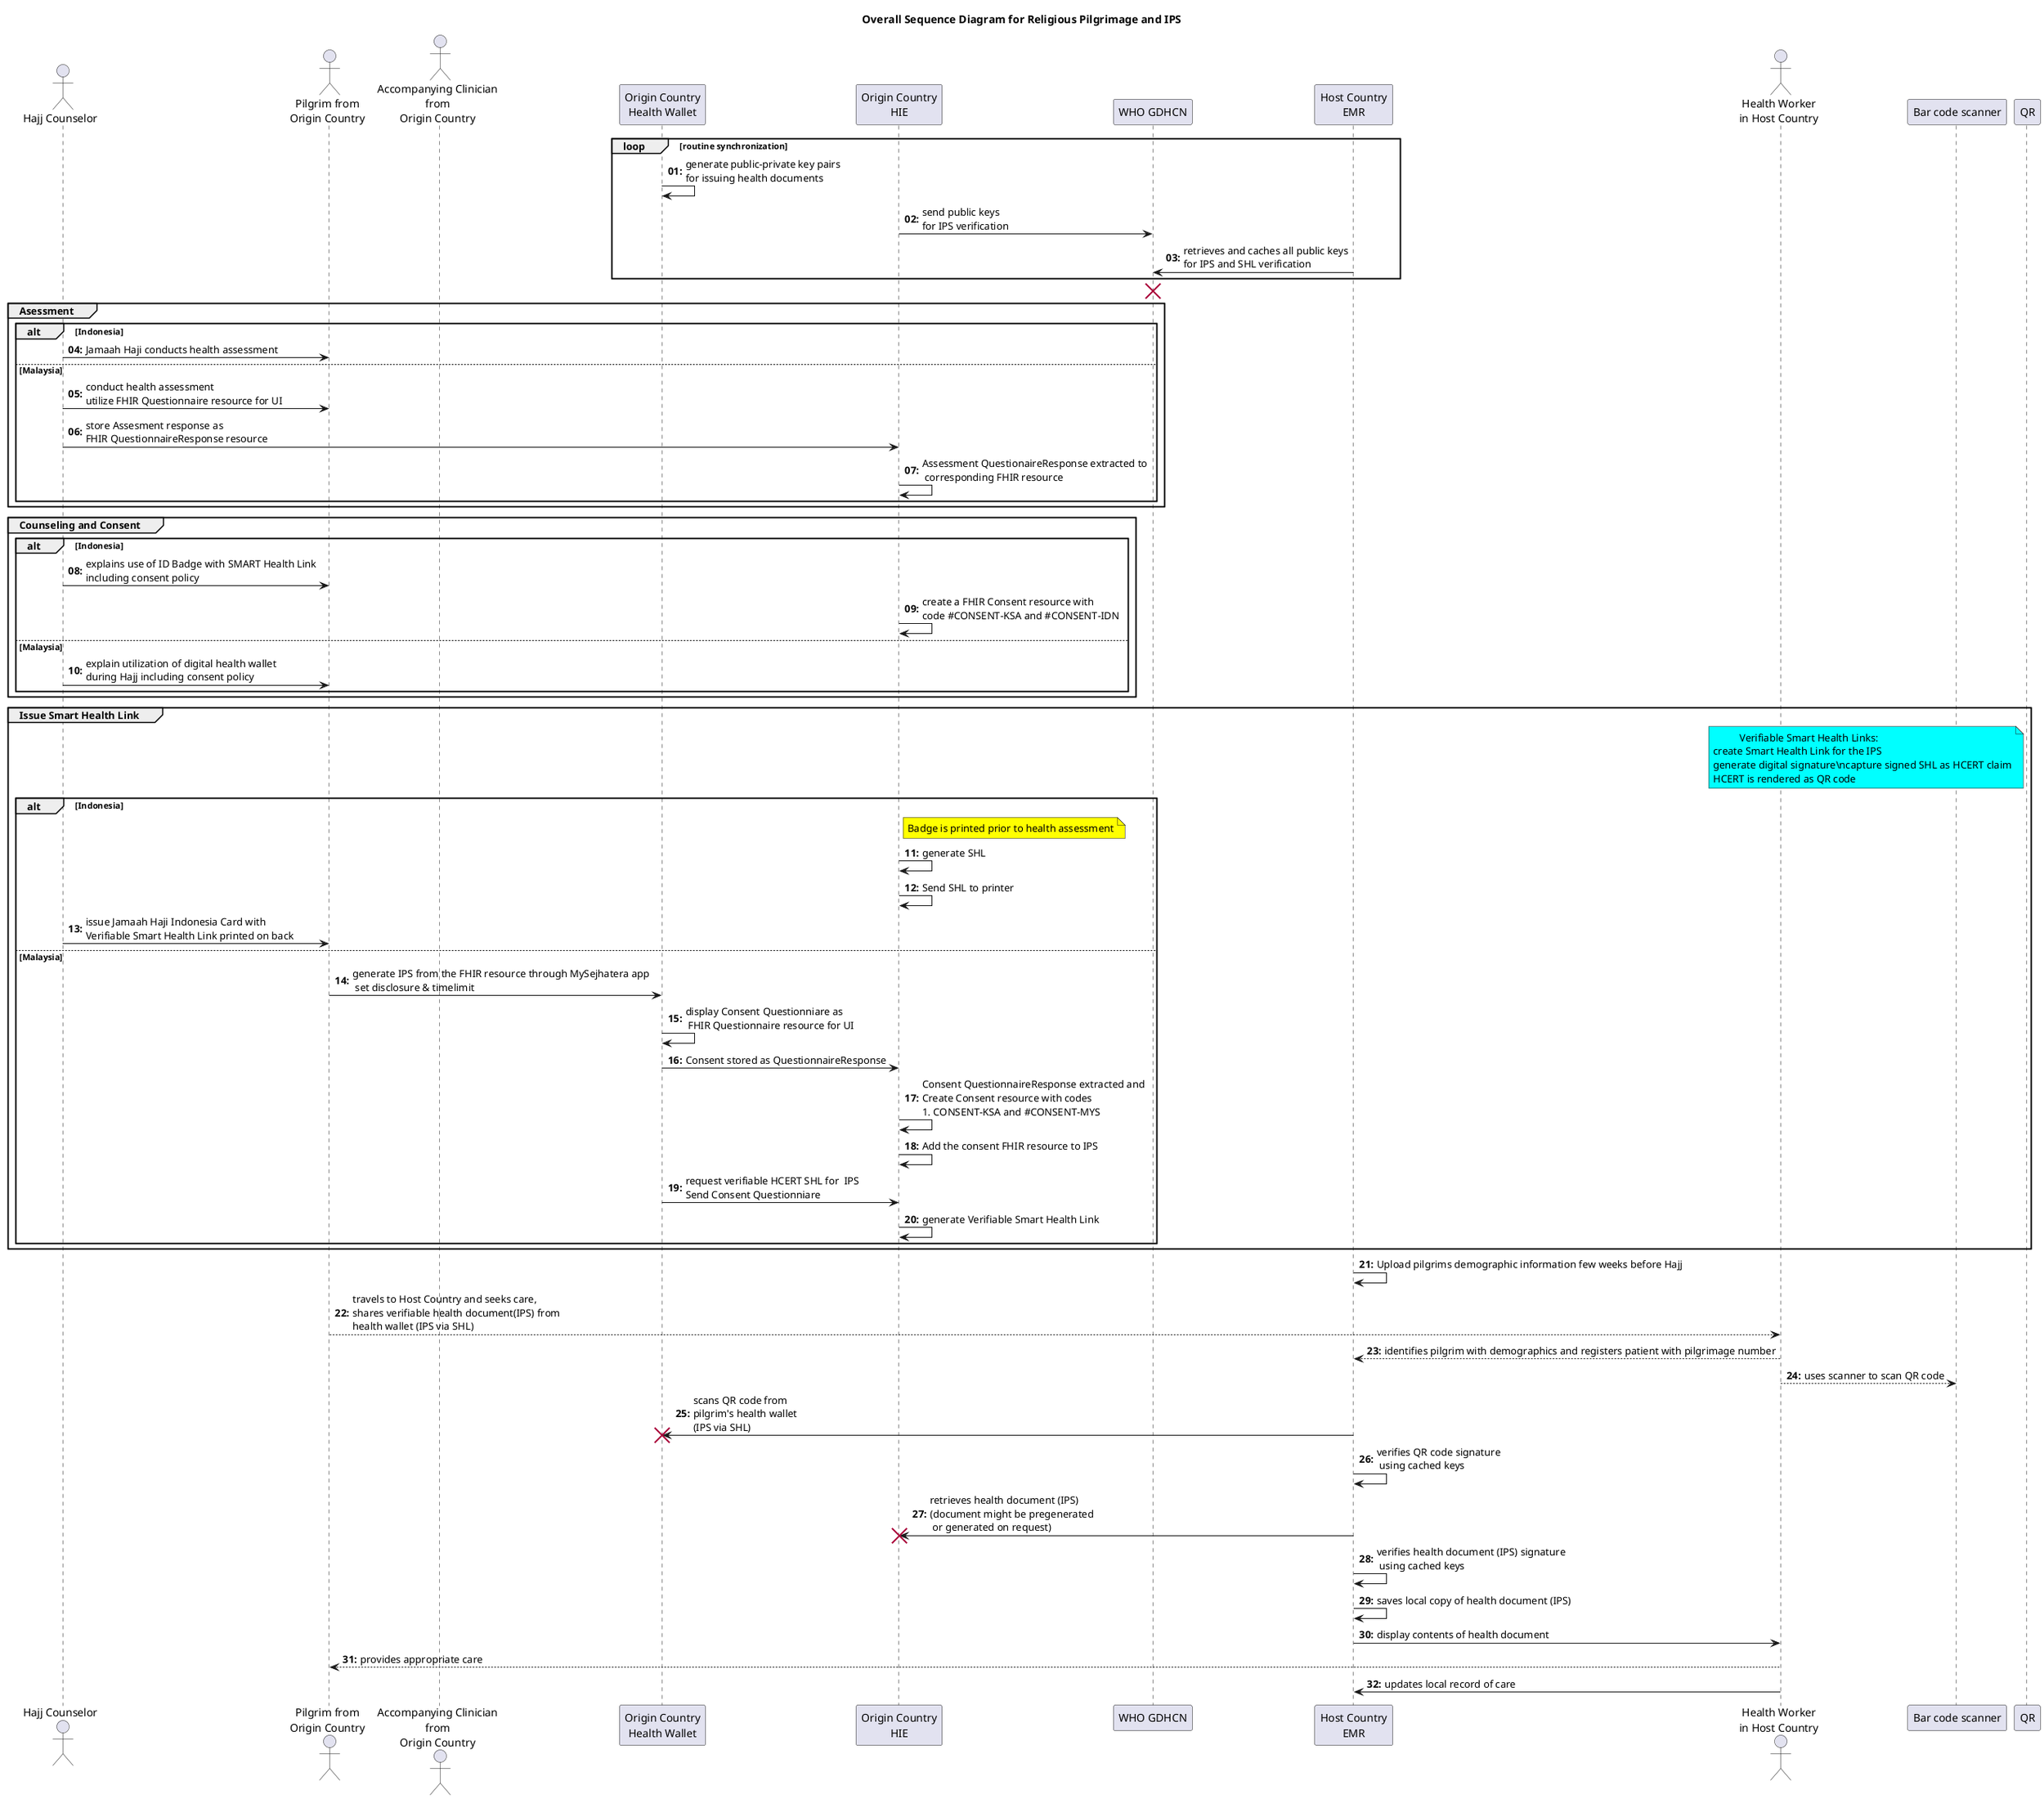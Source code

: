 @startuml
skinparam svgDimensionStyle false

title Overall Sequence Diagram for Religious Pilgrimage and IPS

actor "Hajj Counselor" as C
actor "Pilgrim from\nOrigin Country" as P
actor "Accompanying Clinician\nfrom\nOrigin Country" as AC
participant "Origin Country\nHealth Wallet" as OC
participant "Origin Country\nHIE" as OCHIE
participant "WHO GDHCN" as WHO
participant "Host Country\nEMR" as HCEMR
actor "Health Worker\nin Host Country" as HW
participant "Bar code scanner" as Scanner

autonumber "<b>00:</b>"


loop routine synchronization 
  OC -> OC : generate public-private key pairs\nfor issuing health documents
  OCHIE -> WHO: send public keys\nfor IPS verification
  HCEMR -> WHO : retrieves and caches all public keys\nfor IPS and SHL verification
end
destroy WHO


group Asessment
  alt Indonesia
   C -> P : Jamaah Haji conducts health assessment
  else Malaysia
   C -> P : conduct health assessment\nutilize FHIR Questionnaire resource for UI
	 C -> OCHIE : store Assesment response as\nFHIR QuestionnaireResponse resource
	 OCHIE -> OCHIE : Assessment QuestionaireResponse extracted to\n corresponding FHIR resource 
  end
end


group Counseling and Consent
  alt Indonesia
   C -> P : explains use of ID Badge with SMART Health Link\nincluding consent policy
   OCHIE -> OCHIE : create a FHIR Consent resource with\ncode #CONSENT-KSA and #CONSENT-IDN
  else Malaysia
   C -> P : explain utilization of digital health wallet\nduring Hajj including consent policy 
  end
end


group Issue Smart Health Link
	note left of QR #aqua
   	  Verifiable Smart Health Links:
	  create Smart Health Link for the IPS
	  generate digital signature\ncapture signed SHL as HCERT claim
	  HCERT is rendered as QR code
	end note
  alt Indonesia
    note right of OCHIE #yellow
      Badge is printed prior to health assessment
    end note
    OCHIE -> OCHIE : generate SHL
    OCHIE -> OCHIE : Send SHL to printer
    C -> P :   issue Jamaah Haji Indonesia Card with\nVerifiable Smart Health Link printed on back
  else Malaysia
    P -> OC : generate IPS from the FHIR resource through MySejhatera app\n set disclosure & timelimit
	  OC -> OC : display Consent Questionniare as\n FHIR Questionnaire resource for UI
	  OC -> OCHIE:  Consent stored as QuestionnaireResponse
	  OCHIE -> OCHIE: Consent QuestionnaireResponse extracted and \nCreate Consent resource with codes\n#CONSENT-KSA and #CONSENT-MYS
	  OCHIE -> OCHIE: Add the consent FHIR resource to IPS
    OC -> OCHIE : request verifiable HCERT SHL for  IPS\nSend Consent Questionniare
	  OCHIE -> OCHIE : generate Verifiable Smart Health Link
  end
end

HCEMR -> HCEMR: Upload pilgrims demographic information few weeks before Hajj
P --> HW: travels to Host Country and seeks care,\nshares verifiable health document(IPS) from\nhealth wallet (IPS via SHL)
HW --> HCEMR: identifies pilgrim with demographics and registers patient with pilgrimage number
HW --> Scanner: uses scanner to scan QR code



HCEMR -> OC: scans QR code from\npilgrim's health wallet\n(IPS via SHL)
destroy OC
HCEMR -> HCEMR: verifies QR code signature\n using cached keys
HCEMR  -> OCHIE : retrieves health document (IPS)\n(document might be pregenerated\n or generated on request)
destroy OCHIE


HCEMR-> HCEMR: verifies health document (IPS) signature\n using cached keys
HCEMR -> HCEMR: saves local copy of health document (IPS)
HCEMR -> HW: display contents of health document
 
HW --> P: provides appropriate care
HW -> HCEMR: updates local record of care

@enduml
